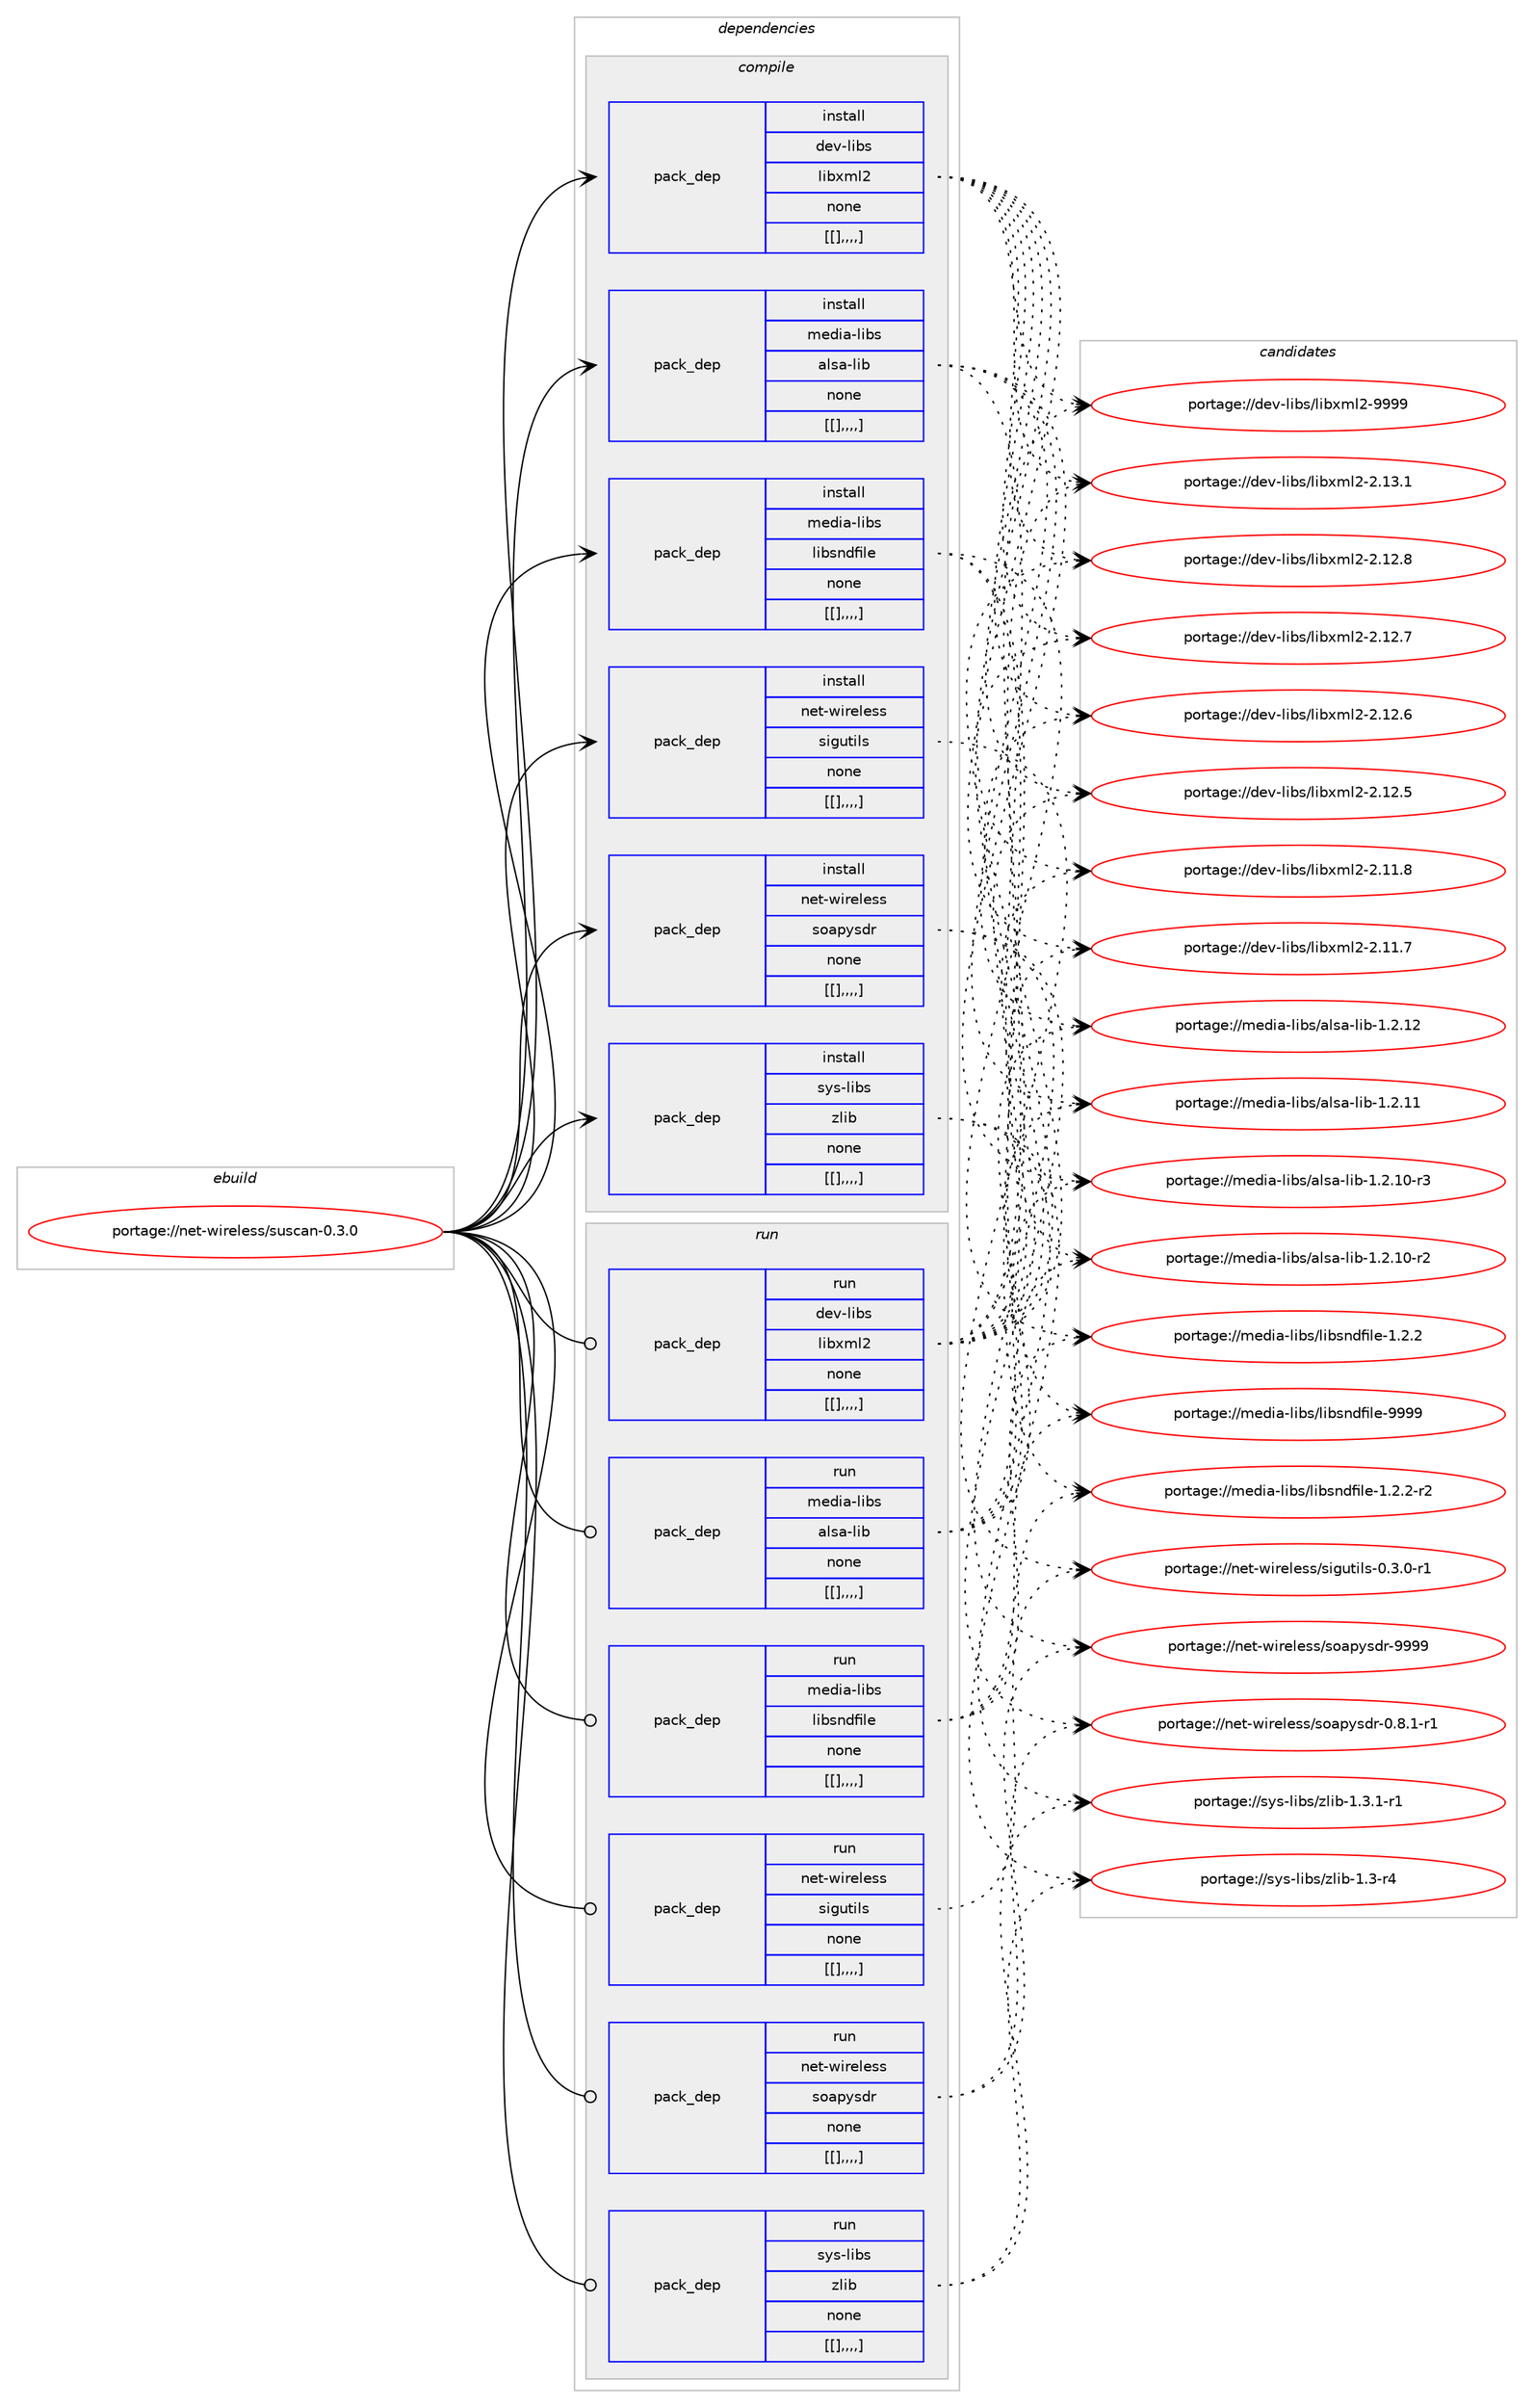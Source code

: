 digraph prolog {

# *************
# Graph options
# *************

newrank=true;
concentrate=true;
compound=true;
graph [rankdir=LR,fontname=Helvetica,fontsize=10,ranksep=1.5];#, ranksep=2.5, nodesep=0.2];
edge  [arrowhead=vee];
node  [fontname=Helvetica,fontsize=10];

# **********
# The ebuild
# **********

subgraph cluster_leftcol {
color=gray;
label=<<i>ebuild</i>>;
id [label="portage://net-wireless/suscan-0.3.0", color=red, width=4, href="../net-wireless/suscan-0.3.0.svg"];
}

# ****************
# The dependencies
# ****************

subgraph cluster_midcol {
color=gray;
label=<<i>dependencies</i>>;
subgraph cluster_compile {
fillcolor="#eeeeee";
style=filled;
label=<<i>compile</i>>;
subgraph pack296168 {
dependency406313 [label=<<TABLE BORDER="0" CELLBORDER="1" CELLSPACING="0" CELLPADDING="4" WIDTH="220"><TR><TD ROWSPAN="6" CELLPADDING="30">pack_dep</TD></TR><TR><TD WIDTH="110">install</TD></TR><TR><TD>dev-libs</TD></TR><TR><TD>libxml2</TD></TR><TR><TD>none</TD></TR><TR><TD>[[],,,,]</TD></TR></TABLE>>, shape=none, color=blue];
}
id:e -> dependency406313:w [weight=20,style="solid",arrowhead="vee"];
subgraph pack296169 {
dependency406314 [label=<<TABLE BORDER="0" CELLBORDER="1" CELLSPACING="0" CELLPADDING="4" WIDTH="220"><TR><TD ROWSPAN="6" CELLPADDING="30">pack_dep</TD></TR><TR><TD WIDTH="110">install</TD></TR><TR><TD>media-libs</TD></TR><TR><TD>alsa-lib</TD></TR><TR><TD>none</TD></TR><TR><TD>[[],,,,]</TD></TR></TABLE>>, shape=none, color=blue];
}
id:e -> dependency406314:w [weight=20,style="solid",arrowhead="vee"];
subgraph pack296170 {
dependency406315 [label=<<TABLE BORDER="0" CELLBORDER="1" CELLSPACING="0" CELLPADDING="4" WIDTH="220"><TR><TD ROWSPAN="6" CELLPADDING="30">pack_dep</TD></TR><TR><TD WIDTH="110">install</TD></TR><TR><TD>media-libs</TD></TR><TR><TD>libsndfile</TD></TR><TR><TD>none</TD></TR><TR><TD>[[],,,,]</TD></TR></TABLE>>, shape=none, color=blue];
}
id:e -> dependency406315:w [weight=20,style="solid",arrowhead="vee"];
subgraph pack296171 {
dependency406316 [label=<<TABLE BORDER="0" CELLBORDER="1" CELLSPACING="0" CELLPADDING="4" WIDTH="220"><TR><TD ROWSPAN="6" CELLPADDING="30">pack_dep</TD></TR><TR><TD WIDTH="110">install</TD></TR><TR><TD>net-wireless</TD></TR><TR><TD>sigutils</TD></TR><TR><TD>none</TD></TR><TR><TD>[[],,,,]</TD></TR></TABLE>>, shape=none, color=blue];
}
id:e -> dependency406316:w [weight=20,style="solid",arrowhead="vee"];
subgraph pack296172 {
dependency406317 [label=<<TABLE BORDER="0" CELLBORDER="1" CELLSPACING="0" CELLPADDING="4" WIDTH="220"><TR><TD ROWSPAN="6" CELLPADDING="30">pack_dep</TD></TR><TR><TD WIDTH="110">install</TD></TR><TR><TD>net-wireless</TD></TR><TR><TD>soapysdr</TD></TR><TR><TD>none</TD></TR><TR><TD>[[],,,,]</TD></TR></TABLE>>, shape=none, color=blue];
}
id:e -> dependency406317:w [weight=20,style="solid",arrowhead="vee"];
subgraph pack296173 {
dependency406318 [label=<<TABLE BORDER="0" CELLBORDER="1" CELLSPACING="0" CELLPADDING="4" WIDTH="220"><TR><TD ROWSPAN="6" CELLPADDING="30">pack_dep</TD></TR><TR><TD WIDTH="110">install</TD></TR><TR><TD>sys-libs</TD></TR><TR><TD>zlib</TD></TR><TR><TD>none</TD></TR><TR><TD>[[],,,,]</TD></TR></TABLE>>, shape=none, color=blue];
}
id:e -> dependency406318:w [weight=20,style="solid",arrowhead="vee"];
}
subgraph cluster_compileandrun {
fillcolor="#eeeeee";
style=filled;
label=<<i>compile and run</i>>;
}
subgraph cluster_run {
fillcolor="#eeeeee";
style=filled;
label=<<i>run</i>>;
subgraph pack296174 {
dependency406319 [label=<<TABLE BORDER="0" CELLBORDER="1" CELLSPACING="0" CELLPADDING="4" WIDTH="220"><TR><TD ROWSPAN="6" CELLPADDING="30">pack_dep</TD></TR><TR><TD WIDTH="110">run</TD></TR><TR><TD>dev-libs</TD></TR><TR><TD>libxml2</TD></TR><TR><TD>none</TD></TR><TR><TD>[[],,,,]</TD></TR></TABLE>>, shape=none, color=blue];
}
id:e -> dependency406319:w [weight=20,style="solid",arrowhead="odot"];
subgraph pack296175 {
dependency406320 [label=<<TABLE BORDER="0" CELLBORDER="1" CELLSPACING="0" CELLPADDING="4" WIDTH="220"><TR><TD ROWSPAN="6" CELLPADDING="30">pack_dep</TD></TR><TR><TD WIDTH="110">run</TD></TR><TR><TD>media-libs</TD></TR><TR><TD>alsa-lib</TD></TR><TR><TD>none</TD></TR><TR><TD>[[],,,,]</TD></TR></TABLE>>, shape=none, color=blue];
}
id:e -> dependency406320:w [weight=20,style="solid",arrowhead="odot"];
subgraph pack296176 {
dependency406321 [label=<<TABLE BORDER="0" CELLBORDER="1" CELLSPACING="0" CELLPADDING="4" WIDTH="220"><TR><TD ROWSPAN="6" CELLPADDING="30">pack_dep</TD></TR><TR><TD WIDTH="110">run</TD></TR><TR><TD>media-libs</TD></TR><TR><TD>libsndfile</TD></TR><TR><TD>none</TD></TR><TR><TD>[[],,,,]</TD></TR></TABLE>>, shape=none, color=blue];
}
id:e -> dependency406321:w [weight=20,style="solid",arrowhead="odot"];
subgraph pack296177 {
dependency406322 [label=<<TABLE BORDER="0" CELLBORDER="1" CELLSPACING="0" CELLPADDING="4" WIDTH="220"><TR><TD ROWSPAN="6" CELLPADDING="30">pack_dep</TD></TR><TR><TD WIDTH="110">run</TD></TR><TR><TD>net-wireless</TD></TR><TR><TD>sigutils</TD></TR><TR><TD>none</TD></TR><TR><TD>[[],,,,]</TD></TR></TABLE>>, shape=none, color=blue];
}
id:e -> dependency406322:w [weight=20,style="solid",arrowhead="odot"];
subgraph pack296178 {
dependency406323 [label=<<TABLE BORDER="0" CELLBORDER="1" CELLSPACING="0" CELLPADDING="4" WIDTH="220"><TR><TD ROWSPAN="6" CELLPADDING="30">pack_dep</TD></TR><TR><TD WIDTH="110">run</TD></TR><TR><TD>net-wireless</TD></TR><TR><TD>soapysdr</TD></TR><TR><TD>none</TD></TR><TR><TD>[[],,,,]</TD></TR></TABLE>>, shape=none, color=blue];
}
id:e -> dependency406323:w [weight=20,style="solid",arrowhead="odot"];
subgraph pack296179 {
dependency406324 [label=<<TABLE BORDER="0" CELLBORDER="1" CELLSPACING="0" CELLPADDING="4" WIDTH="220"><TR><TD ROWSPAN="6" CELLPADDING="30">pack_dep</TD></TR><TR><TD WIDTH="110">run</TD></TR><TR><TD>sys-libs</TD></TR><TR><TD>zlib</TD></TR><TR><TD>none</TD></TR><TR><TD>[[],,,,]</TD></TR></TABLE>>, shape=none, color=blue];
}
id:e -> dependency406324:w [weight=20,style="solid",arrowhead="odot"];
}
}

# **************
# The candidates
# **************

subgraph cluster_choices {
rank=same;
color=gray;
label=<<i>candidates</i>>;

subgraph choice296168 {
color=black;
nodesep=1;
choice10010111845108105981154710810598120109108504557575757 [label="portage://dev-libs/libxml2-9999", color=red, width=4,href="../dev-libs/libxml2-9999.svg"];
choice100101118451081059811547108105981201091085045504649514649 [label="portage://dev-libs/libxml2-2.13.1", color=red, width=4,href="../dev-libs/libxml2-2.13.1.svg"];
choice100101118451081059811547108105981201091085045504649504656 [label="portage://dev-libs/libxml2-2.12.8", color=red, width=4,href="../dev-libs/libxml2-2.12.8.svg"];
choice100101118451081059811547108105981201091085045504649504655 [label="portage://dev-libs/libxml2-2.12.7", color=red, width=4,href="../dev-libs/libxml2-2.12.7.svg"];
choice100101118451081059811547108105981201091085045504649504654 [label="portage://dev-libs/libxml2-2.12.6", color=red, width=4,href="../dev-libs/libxml2-2.12.6.svg"];
choice100101118451081059811547108105981201091085045504649504653 [label="portage://dev-libs/libxml2-2.12.5", color=red, width=4,href="../dev-libs/libxml2-2.12.5.svg"];
choice100101118451081059811547108105981201091085045504649494656 [label="portage://dev-libs/libxml2-2.11.8", color=red, width=4,href="../dev-libs/libxml2-2.11.8.svg"];
choice100101118451081059811547108105981201091085045504649494655 [label="portage://dev-libs/libxml2-2.11.7", color=red, width=4,href="../dev-libs/libxml2-2.11.7.svg"];
dependency406313:e -> choice10010111845108105981154710810598120109108504557575757:w [style=dotted,weight="100"];
dependency406313:e -> choice100101118451081059811547108105981201091085045504649514649:w [style=dotted,weight="100"];
dependency406313:e -> choice100101118451081059811547108105981201091085045504649504656:w [style=dotted,weight="100"];
dependency406313:e -> choice100101118451081059811547108105981201091085045504649504655:w [style=dotted,weight="100"];
dependency406313:e -> choice100101118451081059811547108105981201091085045504649504654:w [style=dotted,weight="100"];
dependency406313:e -> choice100101118451081059811547108105981201091085045504649504653:w [style=dotted,weight="100"];
dependency406313:e -> choice100101118451081059811547108105981201091085045504649494656:w [style=dotted,weight="100"];
dependency406313:e -> choice100101118451081059811547108105981201091085045504649494655:w [style=dotted,weight="100"];
}
subgraph choice296169 {
color=black;
nodesep=1;
choice109101100105974510810598115479710811597451081059845494650464950 [label="portage://media-libs/alsa-lib-1.2.12", color=red, width=4,href="../media-libs/alsa-lib-1.2.12.svg"];
choice109101100105974510810598115479710811597451081059845494650464949 [label="portage://media-libs/alsa-lib-1.2.11", color=red, width=4,href="../media-libs/alsa-lib-1.2.11.svg"];
choice1091011001059745108105981154797108115974510810598454946504649484511451 [label="portage://media-libs/alsa-lib-1.2.10-r3", color=red, width=4,href="../media-libs/alsa-lib-1.2.10-r3.svg"];
choice1091011001059745108105981154797108115974510810598454946504649484511450 [label="portage://media-libs/alsa-lib-1.2.10-r2", color=red, width=4,href="../media-libs/alsa-lib-1.2.10-r2.svg"];
dependency406314:e -> choice109101100105974510810598115479710811597451081059845494650464950:w [style=dotted,weight="100"];
dependency406314:e -> choice109101100105974510810598115479710811597451081059845494650464949:w [style=dotted,weight="100"];
dependency406314:e -> choice1091011001059745108105981154797108115974510810598454946504649484511451:w [style=dotted,weight="100"];
dependency406314:e -> choice1091011001059745108105981154797108115974510810598454946504649484511450:w [style=dotted,weight="100"];
}
subgraph choice296170 {
color=black;
nodesep=1;
choice10910110010597451081059811547108105981151101001021051081014557575757 [label="portage://media-libs/libsndfile-9999", color=red, width=4,href="../media-libs/libsndfile-9999.svg"];
choice10910110010597451081059811547108105981151101001021051081014549465046504511450 [label="portage://media-libs/libsndfile-1.2.2-r2", color=red, width=4,href="../media-libs/libsndfile-1.2.2-r2.svg"];
choice1091011001059745108105981154710810598115110100102105108101454946504650 [label="portage://media-libs/libsndfile-1.2.2", color=red, width=4,href="../media-libs/libsndfile-1.2.2.svg"];
dependency406315:e -> choice10910110010597451081059811547108105981151101001021051081014557575757:w [style=dotted,weight="100"];
dependency406315:e -> choice10910110010597451081059811547108105981151101001021051081014549465046504511450:w [style=dotted,weight="100"];
dependency406315:e -> choice1091011001059745108105981154710810598115110100102105108101454946504650:w [style=dotted,weight="100"];
}
subgraph choice296171 {
color=black;
nodesep=1;
choice11010111645119105114101108101115115471151051031171161051081154548465146484511449 [label="portage://net-wireless/sigutils-0.3.0-r1", color=red, width=4,href="../net-wireless/sigutils-0.3.0-r1.svg"];
dependency406316:e -> choice11010111645119105114101108101115115471151051031171161051081154548465146484511449:w [style=dotted,weight="100"];
}
subgraph choice296172 {
color=black;
nodesep=1;
choice1101011164511910511410110810111511547115111971121211151001144557575757 [label="portage://net-wireless/soapysdr-9999", color=red, width=4,href="../net-wireless/soapysdr-9999.svg"];
choice1101011164511910511410110810111511547115111971121211151001144548465646494511449 [label="portage://net-wireless/soapysdr-0.8.1-r1", color=red, width=4,href="../net-wireless/soapysdr-0.8.1-r1.svg"];
dependency406317:e -> choice1101011164511910511410110810111511547115111971121211151001144557575757:w [style=dotted,weight="100"];
dependency406317:e -> choice1101011164511910511410110810111511547115111971121211151001144548465646494511449:w [style=dotted,weight="100"];
}
subgraph choice296173 {
color=black;
nodesep=1;
choice115121115451081059811547122108105984549465146494511449 [label="portage://sys-libs/zlib-1.3.1-r1", color=red, width=4,href="../sys-libs/zlib-1.3.1-r1.svg"];
choice11512111545108105981154712210810598454946514511452 [label="portage://sys-libs/zlib-1.3-r4", color=red, width=4,href="../sys-libs/zlib-1.3-r4.svg"];
dependency406318:e -> choice115121115451081059811547122108105984549465146494511449:w [style=dotted,weight="100"];
dependency406318:e -> choice11512111545108105981154712210810598454946514511452:w [style=dotted,weight="100"];
}
subgraph choice296174 {
color=black;
nodesep=1;
choice10010111845108105981154710810598120109108504557575757 [label="portage://dev-libs/libxml2-9999", color=red, width=4,href="../dev-libs/libxml2-9999.svg"];
choice100101118451081059811547108105981201091085045504649514649 [label="portage://dev-libs/libxml2-2.13.1", color=red, width=4,href="../dev-libs/libxml2-2.13.1.svg"];
choice100101118451081059811547108105981201091085045504649504656 [label="portage://dev-libs/libxml2-2.12.8", color=red, width=4,href="../dev-libs/libxml2-2.12.8.svg"];
choice100101118451081059811547108105981201091085045504649504655 [label="portage://dev-libs/libxml2-2.12.7", color=red, width=4,href="../dev-libs/libxml2-2.12.7.svg"];
choice100101118451081059811547108105981201091085045504649504654 [label="portage://dev-libs/libxml2-2.12.6", color=red, width=4,href="../dev-libs/libxml2-2.12.6.svg"];
choice100101118451081059811547108105981201091085045504649504653 [label="portage://dev-libs/libxml2-2.12.5", color=red, width=4,href="../dev-libs/libxml2-2.12.5.svg"];
choice100101118451081059811547108105981201091085045504649494656 [label="portage://dev-libs/libxml2-2.11.8", color=red, width=4,href="../dev-libs/libxml2-2.11.8.svg"];
choice100101118451081059811547108105981201091085045504649494655 [label="portage://dev-libs/libxml2-2.11.7", color=red, width=4,href="../dev-libs/libxml2-2.11.7.svg"];
dependency406319:e -> choice10010111845108105981154710810598120109108504557575757:w [style=dotted,weight="100"];
dependency406319:e -> choice100101118451081059811547108105981201091085045504649514649:w [style=dotted,weight="100"];
dependency406319:e -> choice100101118451081059811547108105981201091085045504649504656:w [style=dotted,weight="100"];
dependency406319:e -> choice100101118451081059811547108105981201091085045504649504655:w [style=dotted,weight="100"];
dependency406319:e -> choice100101118451081059811547108105981201091085045504649504654:w [style=dotted,weight="100"];
dependency406319:e -> choice100101118451081059811547108105981201091085045504649504653:w [style=dotted,weight="100"];
dependency406319:e -> choice100101118451081059811547108105981201091085045504649494656:w [style=dotted,weight="100"];
dependency406319:e -> choice100101118451081059811547108105981201091085045504649494655:w [style=dotted,weight="100"];
}
subgraph choice296175 {
color=black;
nodesep=1;
choice109101100105974510810598115479710811597451081059845494650464950 [label="portage://media-libs/alsa-lib-1.2.12", color=red, width=4,href="../media-libs/alsa-lib-1.2.12.svg"];
choice109101100105974510810598115479710811597451081059845494650464949 [label="portage://media-libs/alsa-lib-1.2.11", color=red, width=4,href="../media-libs/alsa-lib-1.2.11.svg"];
choice1091011001059745108105981154797108115974510810598454946504649484511451 [label="portage://media-libs/alsa-lib-1.2.10-r3", color=red, width=4,href="../media-libs/alsa-lib-1.2.10-r3.svg"];
choice1091011001059745108105981154797108115974510810598454946504649484511450 [label="portage://media-libs/alsa-lib-1.2.10-r2", color=red, width=4,href="../media-libs/alsa-lib-1.2.10-r2.svg"];
dependency406320:e -> choice109101100105974510810598115479710811597451081059845494650464950:w [style=dotted,weight="100"];
dependency406320:e -> choice109101100105974510810598115479710811597451081059845494650464949:w [style=dotted,weight="100"];
dependency406320:e -> choice1091011001059745108105981154797108115974510810598454946504649484511451:w [style=dotted,weight="100"];
dependency406320:e -> choice1091011001059745108105981154797108115974510810598454946504649484511450:w [style=dotted,weight="100"];
}
subgraph choice296176 {
color=black;
nodesep=1;
choice10910110010597451081059811547108105981151101001021051081014557575757 [label="portage://media-libs/libsndfile-9999", color=red, width=4,href="../media-libs/libsndfile-9999.svg"];
choice10910110010597451081059811547108105981151101001021051081014549465046504511450 [label="portage://media-libs/libsndfile-1.2.2-r2", color=red, width=4,href="../media-libs/libsndfile-1.2.2-r2.svg"];
choice1091011001059745108105981154710810598115110100102105108101454946504650 [label="portage://media-libs/libsndfile-1.2.2", color=red, width=4,href="../media-libs/libsndfile-1.2.2.svg"];
dependency406321:e -> choice10910110010597451081059811547108105981151101001021051081014557575757:w [style=dotted,weight="100"];
dependency406321:e -> choice10910110010597451081059811547108105981151101001021051081014549465046504511450:w [style=dotted,weight="100"];
dependency406321:e -> choice1091011001059745108105981154710810598115110100102105108101454946504650:w [style=dotted,weight="100"];
}
subgraph choice296177 {
color=black;
nodesep=1;
choice11010111645119105114101108101115115471151051031171161051081154548465146484511449 [label="portage://net-wireless/sigutils-0.3.0-r1", color=red, width=4,href="../net-wireless/sigutils-0.3.0-r1.svg"];
dependency406322:e -> choice11010111645119105114101108101115115471151051031171161051081154548465146484511449:w [style=dotted,weight="100"];
}
subgraph choice296178 {
color=black;
nodesep=1;
choice1101011164511910511410110810111511547115111971121211151001144557575757 [label="portage://net-wireless/soapysdr-9999", color=red, width=4,href="../net-wireless/soapysdr-9999.svg"];
choice1101011164511910511410110810111511547115111971121211151001144548465646494511449 [label="portage://net-wireless/soapysdr-0.8.1-r1", color=red, width=4,href="../net-wireless/soapysdr-0.8.1-r1.svg"];
dependency406323:e -> choice1101011164511910511410110810111511547115111971121211151001144557575757:w [style=dotted,weight="100"];
dependency406323:e -> choice1101011164511910511410110810111511547115111971121211151001144548465646494511449:w [style=dotted,weight="100"];
}
subgraph choice296179 {
color=black;
nodesep=1;
choice115121115451081059811547122108105984549465146494511449 [label="portage://sys-libs/zlib-1.3.1-r1", color=red, width=4,href="../sys-libs/zlib-1.3.1-r1.svg"];
choice11512111545108105981154712210810598454946514511452 [label="portage://sys-libs/zlib-1.3-r4", color=red, width=4,href="../sys-libs/zlib-1.3-r4.svg"];
dependency406324:e -> choice115121115451081059811547122108105984549465146494511449:w [style=dotted,weight="100"];
dependency406324:e -> choice11512111545108105981154712210810598454946514511452:w [style=dotted,weight="100"];
}
}

}
